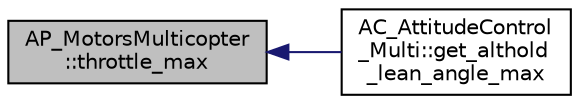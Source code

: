 digraph "AP_MotorsMulticopter::throttle_max"
{
 // INTERACTIVE_SVG=YES
  edge [fontname="Helvetica",fontsize="10",labelfontname="Helvetica",labelfontsize="10"];
  node [fontname="Helvetica",fontsize="10",shape=record];
  rankdir="LR";
  Node1 [label="AP_MotorsMulticopter\l::throttle_max",height=0.2,width=0.4,color="black", fillcolor="grey75", style="filled", fontcolor="black"];
  Node1 -> Node2 [dir="back",color="midnightblue",fontsize="10",style="solid",fontname="Helvetica"];
  Node2 [label="AC_AttitudeControl\l_Multi::get_althold\l_lean_angle_max",height=0.2,width=0.4,color="black", fillcolor="white", style="filled",URL="$classAC__AttitudeControl__Multi.html#a6984cb94224f30ceefbfed1d7755e4ab"];
}
